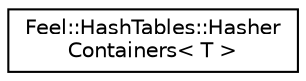 digraph "Graphical Class Hierarchy"
{
 // LATEX_PDF_SIZE
  edge [fontname="Helvetica",fontsize="10",labelfontname="Helvetica",labelfontsize="10"];
  node [fontname="Helvetica",fontsize="10",shape=record];
  rankdir="LR";
  Node0 [label="Feel::HashTables::Hasher\lContainers\< T \>",height=0.2,width=0.4,color="black", fillcolor="white", style="filled",URL="$structFeel_1_1HashTables_1_1HasherContainers.html",tooltip=" "];
}
